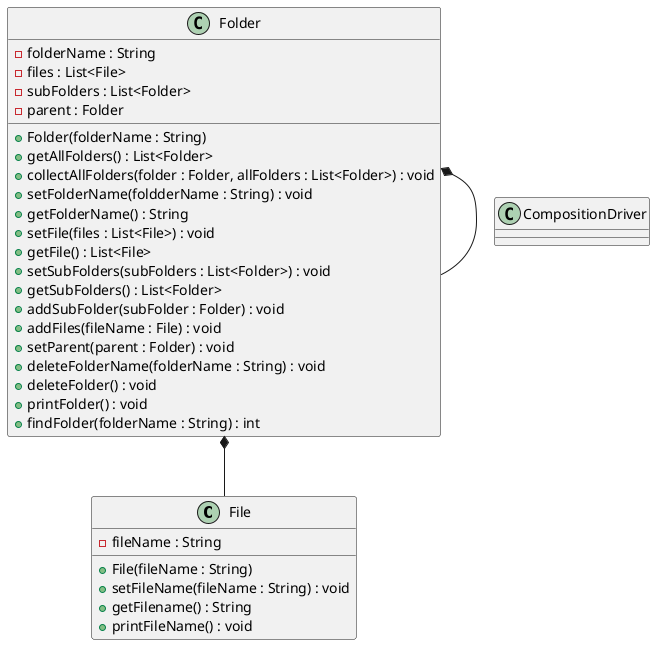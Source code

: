 @startuml classDiagramComposition

class File{
    - fileName : String  

    + File(fileName : String)
    + setFileName(fileName : String) : void 
    + getFilename() : String  
    + printFileName() : void 
}

class Folder{
    - folderName : String 
    - files : List<File> 
    - subFolders : List<Folder> 
    - parent : Folder

    + Folder(folderName : String)
    + getAllFolders() : List<Folder>
    + collectAllFolders(folder : Folder, allFolders : List<Folder>) : void
    + setFolderName(foldderName : String) : void
    + getFolderName() : String
    + setFile(files : List<File>) : void
    + getFile() : List<File>
    + setSubFolders(subFolders : List<Folder>) : void
    + getSubFolders() : List<Folder>
    + addSubFolder(subFolder : Folder) : void
    + addFiles(fileName : File) : void
    + setParent(parent : Folder) : void 
    + deleteFolderName(folderName : String) : void 
    + deleteFolder() : void 
    + printFolder() : void
    + findFolder(folderName : String) : int
}

class CompositionDriver{

}

Folder *-- Folder 
Folder *-- File 
@enduml 



